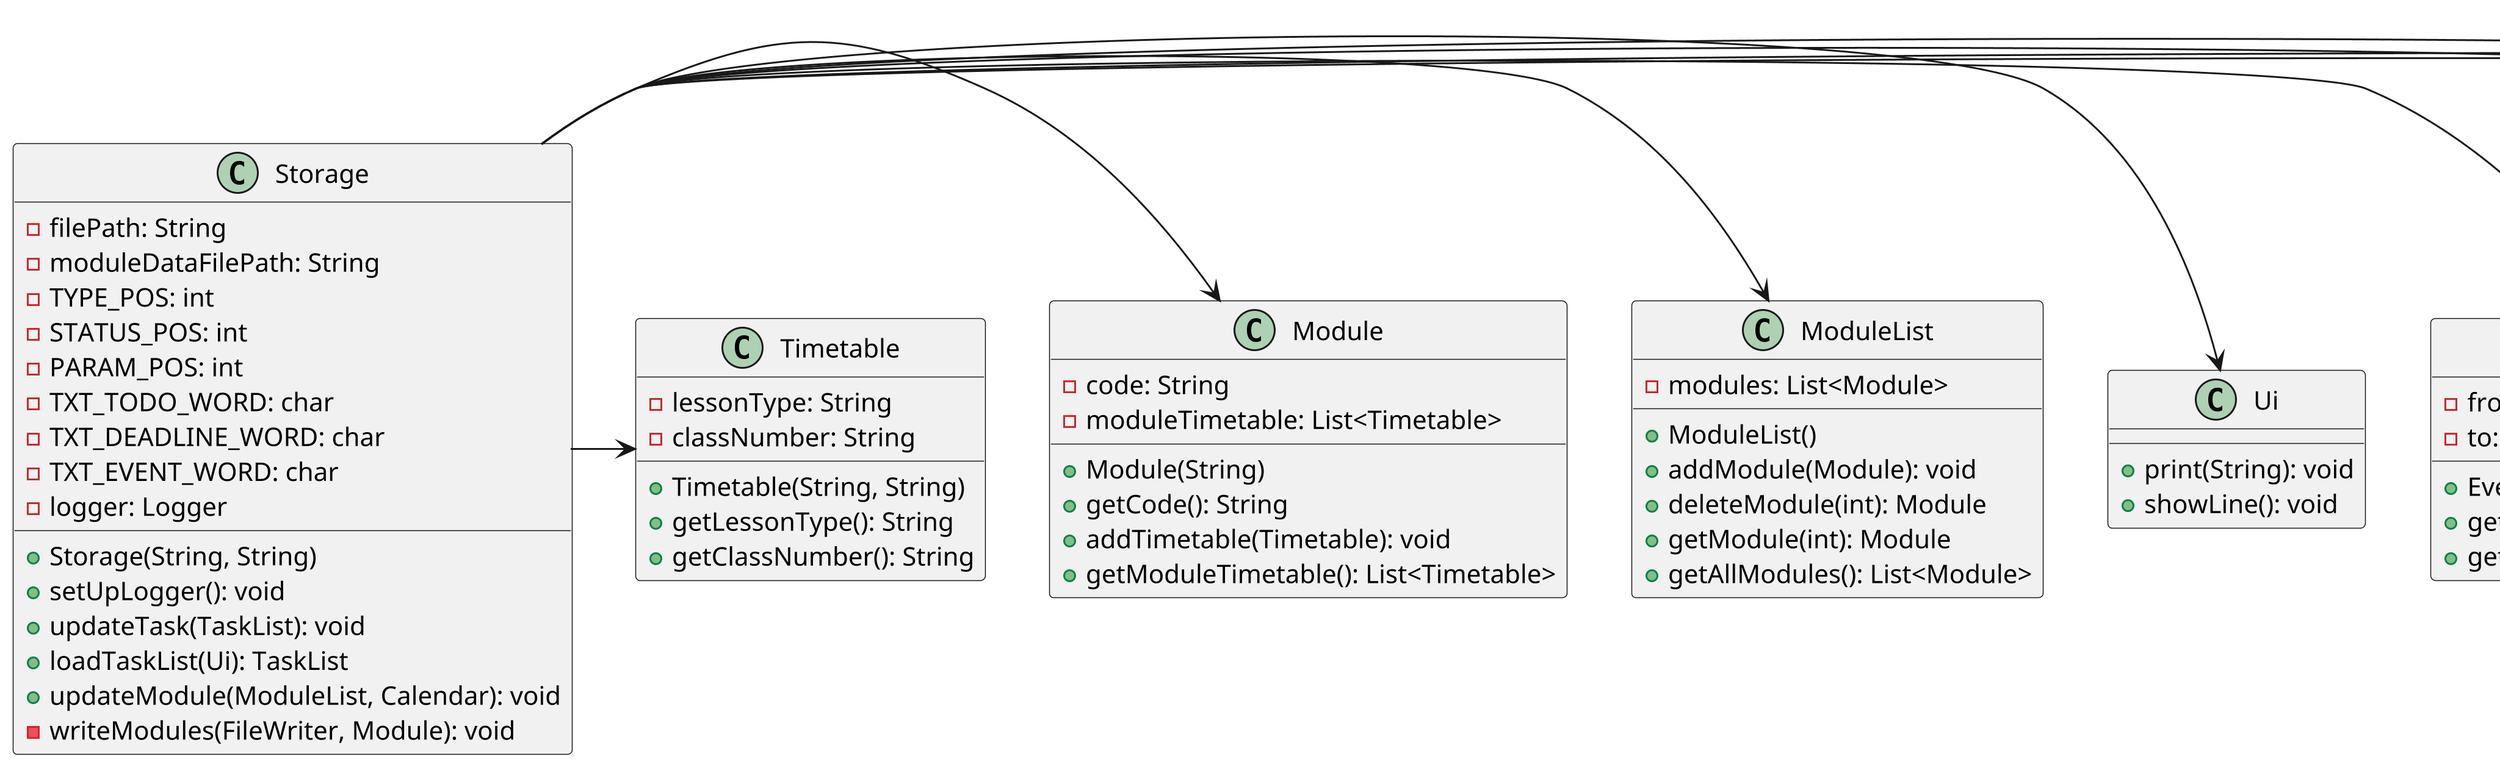 @startuml
'https://plantuml.com/class-diagram
scale 3.0

interface LoggerInterface {
    + setUpLogger(): void
}

class Storage {
    - filePath: String
    - moduleDataFilePath: String
    - TYPE_POS: int
    - STATUS_POS: int
    - PARAM_POS: int
    - TXT_TODO_WORD: char
    - TXT_DEADLINE_WORD: char
    - TXT_EVENT_WORD: char
    - logger: Logger

    + Storage(String, String)
    + setUpLogger(): void
    + updateTask(TaskList): void
    + loadTaskList(Ui): TaskList
    + updateModule(ModuleList, Calendar): void
    - writeModules(FileWriter, Module): void
}

class TaskList {
    - tasks: List<Task>

    + TaskList()
    + addTask(Task): void
    + deleteTask(int): Task
    + markTaskAsDone(int): Task
    + getTask(int): Task
    + getAllTasks(): List<Task>
}

class Task {
    - description: String
    - isDone: boolean
    - storePattern: DateTimeFormatter

    + Task(String)
    + getDescription(): String
    + markAsDone(): void
    + getStatus(): String
    + getType(): String
}

class Deadline {
    - by: LocalDateTime

    + Deadline(String, LocalDateTime)
    + getBy(DateTimeFormatter): String
}

class Event {
    - from: LocalDateTime
    - to: LocalDateTime

    + Event(String, LocalDateTime, LocalDateTime)
    + getFrom(DateTimeFormatter): String
    + getTo(DateTimeFormatter): String
}

class Ui {
    + print(String): void
    + showLine(): void
}

class ModuleList {
    - modules: List<Module>

    + ModuleList()
    + addModule(Module): void
    + deleteModule(int): Module
    + getModule(int): Module
    + getAllModules(): List<Module>
}

class Module {
    - code: String
    - moduleTimetable: List<Timetable>

    + Module(String)
    + getCode(): String
    + addTimetable(Timetable): void
    + getModuleTimetable(): List<Timetable>
}

class Timetable {
    - lessonType: String
    - classNumber: String

    + Timetable(String, String)
    + getLessonType(): String
    + getClassNumber(): String
}

Storage -> LoggerInterface
Storage -> TaskList
Storage -> Task
Storage -> Deadline
Storage -> Event
Storage -> Ui
Storage -> ModuleList
Storage -> Module
Storage -> Timetable

@enduml
